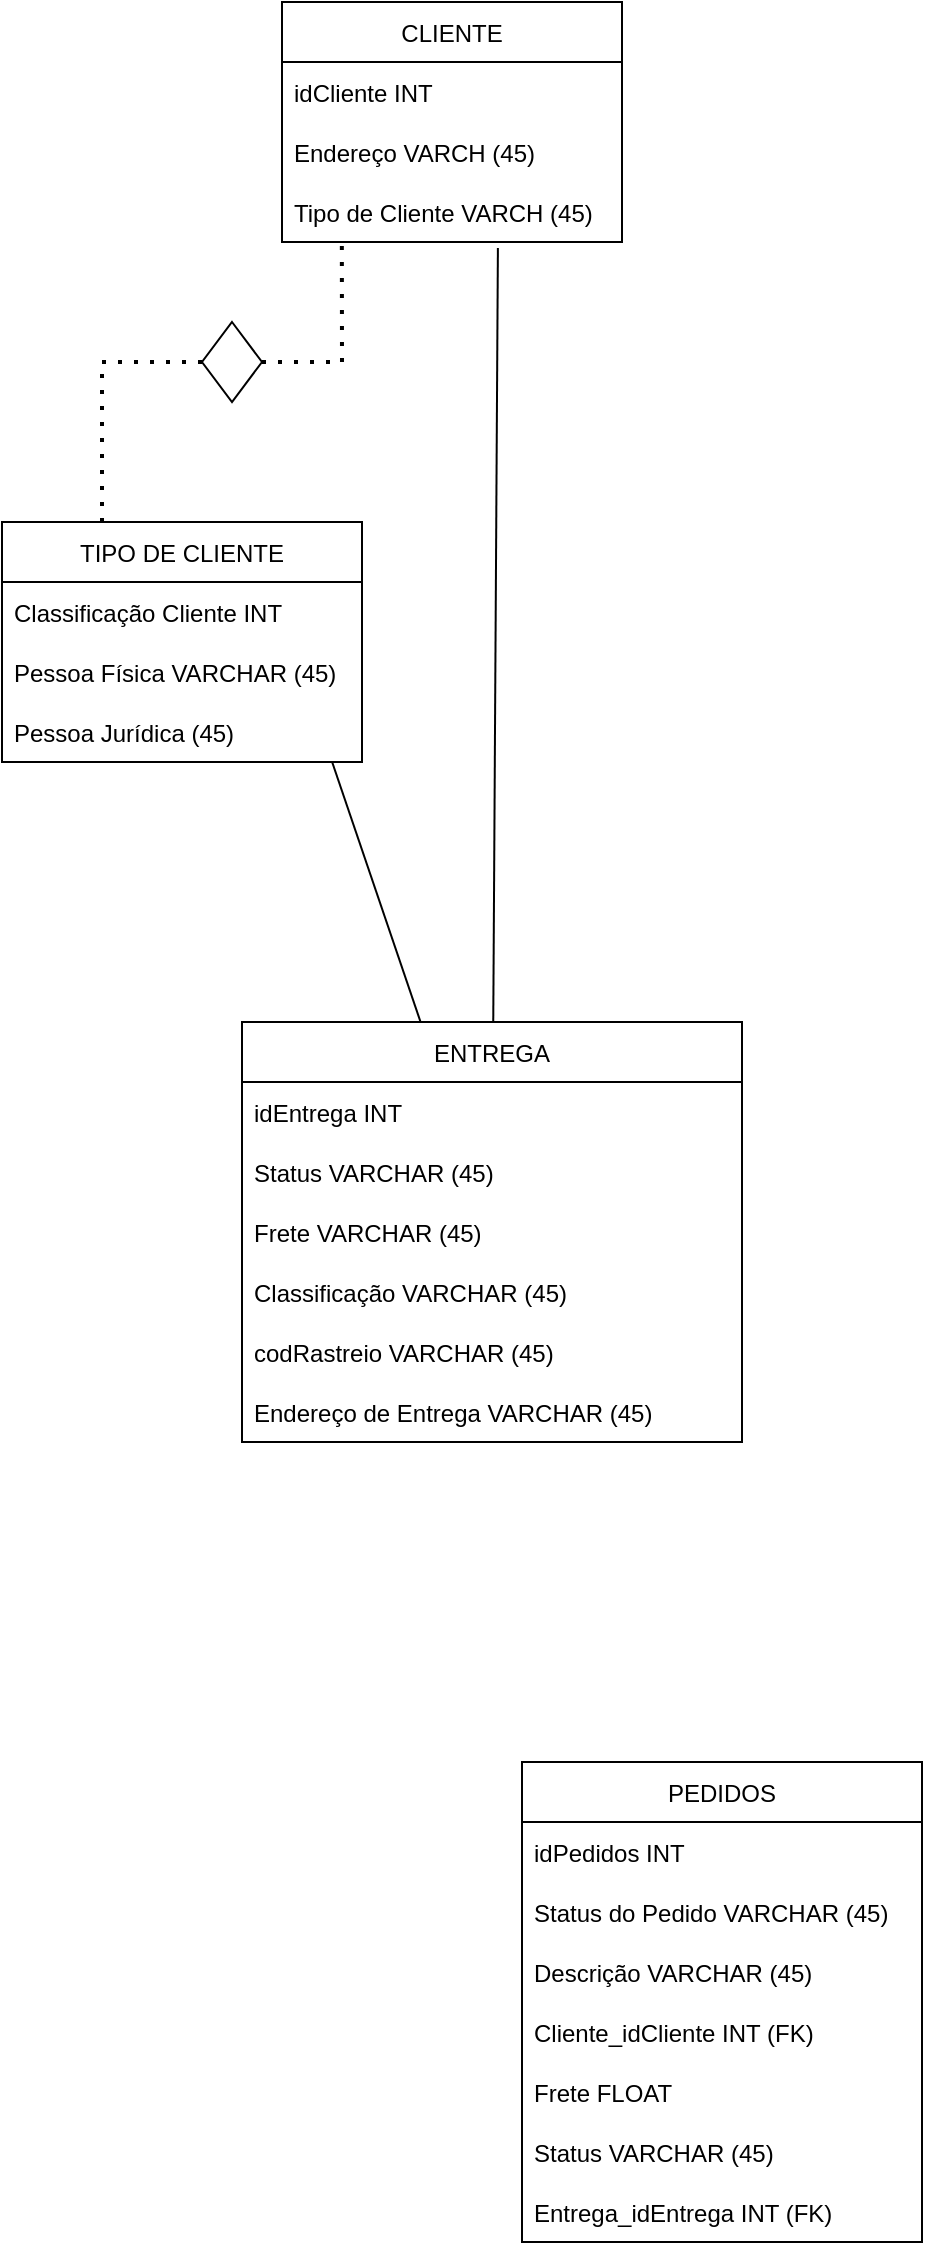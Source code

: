 <mxfile version="20.3.0" type="github">
  <diagram name="Ecommerce" id="efa7a0a1-bf9b-a30e-e6df-94a7791c09e9">
    <mxGraphModel dx="774" dy="735" grid="1" gridSize="10" guides="1" tooltips="1" connect="1" arrows="1" fold="1" page="1" pageScale="1" pageWidth="826" pageHeight="1169" background="none" math="0" shadow="0">
      <root>
        <mxCell id="0" />
        <mxCell id="1" parent="0" />
        <mxCell id="LQ1XqiDFva9J_63F6WBf-115" value="CLIENTE" style="swimlane;fontStyle=0;childLayout=stackLayout;horizontal=1;startSize=30;horizontalStack=0;resizeParent=1;resizeParentMax=0;resizeLast=0;collapsible=1;marginBottom=0;" vertex="1" parent="1">
          <mxGeometry x="170" y="20" width="170" height="120" as="geometry" />
        </mxCell>
        <mxCell id="LQ1XqiDFva9J_63F6WBf-116" value="idCliente INT" style="text;strokeColor=none;fillColor=none;align=left;verticalAlign=middle;spacingLeft=4;spacingRight=4;overflow=hidden;points=[[0,0.5],[1,0.5]];portConstraint=eastwest;rotatable=0;" vertex="1" parent="LQ1XqiDFva9J_63F6WBf-115">
          <mxGeometry y="30" width="170" height="30" as="geometry" />
        </mxCell>
        <mxCell id="LQ1XqiDFva9J_63F6WBf-117" value="Endereço VARCH (45)" style="text;strokeColor=none;fillColor=none;align=left;verticalAlign=middle;spacingLeft=4;spacingRight=4;overflow=hidden;points=[[0,0.5],[1,0.5]];portConstraint=eastwest;rotatable=0;" vertex="1" parent="LQ1XqiDFva9J_63F6WBf-115">
          <mxGeometry y="60" width="170" height="30" as="geometry" />
        </mxCell>
        <mxCell id="LQ1XqiDFva9J_63F6WBf-118" value="Tipo de Cliente VARCH (45)" style="text;strokeColor=none;fillColor=none;align=left;verticalAlign=middle;spacingLeft=4;spacingRight=4;overflow=hidden;points=[[0,0.5],[1,0.5]];portConstraint=eastwest;rotatable=0;" vertex="1" parent="LQ1XqiDFva9J_63F6WBf-115">
          <mxGeometry y="90" width="170" height="30" as="geometry" />
        </mxCell>
        <mxCell id="LQ1XqiDFva9J_63F6WBf-119" value="TIPO DE CLIENTE" style="swimlane;fontStyle=0;childLayout=stackLayout;horizontal=1;startSize=30;horizontalStack=0;resizeParent=1;resizeParentMax=0;resizeLast=0;collapsible=1;marginBottom=0;" vertex="1" parent="1">
          <mxGeometry x="30" y="280" width="180" height="120" as="geometry" />
        </mxCell>
        <mxCell id="LQ1XqiDFva9J_63F6WBf-120" value="Classificação Cliente INT" style="text;strokeColor=none;fillColor=none;align=left;verticalAlign=middle;spacingLeft=4;spacingRight=4;overflow=hidden;points=[[0,0.5],[1,0.5]];portConstraint=eastwest;rotatable=0;" vertex="1" parent="LQ1XqiDFva9J_63F6WBf-119">
          <mxGeometry y="30" width="180" height="30" as="geometry" />
        </mxCell>
        <mxCell id="LQ1XqiDFva9J_63F6WBf-121" value="Pessoa Física VARCHAR (45)" style="text;strokeColor=none;fillColor=none;align=left;verticalAlign=middle;spacingLeft=4;spacingRight=4;overflow=hidden;points=[[0,0.5],[1,0.5]];portConstraint=eastwest;rotatable=0;" vertex="1" parent="LQ1XqiDFva9J_63F6WBf-119">
          <mxGeometry y="60" width="180" height="30" as="geometry" />
        </mxCell>
        <mxCell id="LQ1XqiDFva9J_63F6WBf-122" value="Pessoa Jurídica (45)" style="text;strokeColor=none;fillColor=none;align=left;verticalAlign=middle;spacingLeft=4;spacingRight=4;overflow=hidden;points=[[0,0.5],[1,0.5]];portConstraint=eastwest;rotatable=0;" vertex="1" parent="LQ1XqiDFva9J_63F6WBf-119">
          <mxGeometry y="90" width="180" height="30" as="geometry" />
        </mxCell>
        <mxCell id="LQ1XqiDFva9J_63F6WBf-124" value="" style="rhombus;whiteSpace=wrap;html=1;" vertex="1" parent="1">
          <mxGeometry x="130" y="180" width="30" height="40" as="geometry" />
        </mxCell>
        <mxCell id="LQ1XqiDFva9J_63F6WBf-127" value="" style="endArrow=none;dashed=1;html=1;dashPattern=1 3;strokeWidth=2;rounded=0;entryX=0.176;entryY=1.067;entryDx=0;entryDy=0;entryPerimeter=0;exitX=1;exitY=0.5;exitDx=0;exitDy=0;" edge="1" parent="1" source="LQ1XqiDFva9J_63F6WBf-124" target="LQ1XqiDFva9J_63F6WBf-118">
          <mxGeometry width="50" height="50" relative="1" as="geometry">
            <mxPoint x="200" y="210" as="sourcePoint" />
            <mxPoint x="370" y="130" as="targetPoint" />
            <Array as="points">
              <mxPoint x="200" y="200" />
            </Array>
          </mxGeometry>
        </mxCell>
        <mxCell id="LQ1XqiDFva9J_63F6WBf-128" value="" style="endArrow=none;dashed=1;html=1;dashPattern=1 3;strokeWidth=2;rounded=0;entryX=0;entryY=0.5;entryDx=0;entryDy=0;" edge="1" parent="1" target="LQ1XqiDFva9J_63F6WBf-124">
          <mxGeometry width="50" height="50" relative="1" as="geometry">
            <mxPoint x="80" y="280" as="sourcePoint" />
            <mxPoint x="370" y="130" as="targetPoint" />
            <Array as="points">
              <mxPoint x="80" y="200" />
            </Array>
          </mxGeometry>
        </mxCell>
        <mxCell id="LQ1XqiDFva9J_63F6WBf-129" value="ENTREGA" style="swimlane;fontStyle=0;childLayout=stackLayout;horizontal=1;startSize=30;horizontalStack=0;resizeParent=1;resizeParentMax=0;resizeLast=0;collapsible=1;marginBottom=0;" vertex="1" parent="1">
          <mxGeometry x="150" y="530" width="250" height="210" as="geometry">
            <mxRectangle x="30" y="440" width="100" height="30" as="alternateBounds" />
          </mxGeometry>
        </mxCell>
        <mxCell id="LQ1XqiDFva9J_63F6WBf-130" value="idEntrega INT" style="text;strokeColor=none;fillColor=none;align=left;verticalAlign=middle;spacingLeft=4;spacingRight=4;overflow=hidden;points=[[0,0.5],[1,0.5]];portConstraint=eastwest;rotatable=0;" vertex="1" parent="LQ1XqiDFva9J_63F6WBf-129">
          <mxGeometry y="30" width="250" height="30" as="geometry" />
        </mxCell>
        <mxCell id="LQ1XqiDFva9J_63F6WBf-131" value="Status VARCHAR (45)" style="text;strokeColor=none;fillColor=none;align=left;verticalAlign=middle;spacingLeft=4;spacingRight=4;overflow=hidden;points=[[0,0.5],[1,0.5]];portConstraint=eastwest;rotatable=0;" vertex="1" parent="LQ1XqiDFva9J_63F6WBf-129">
          <mxGeometry y="60" width="250" height="30" as="geometry" />
        </mxCell>
        <mxCell id="LQ1XqiDFva9J_63F6WBf-132" value="Frete VARCHAR (45)" style="text;strokeColor=none;fillColor=none;align=left;verticalAlign=middle;spacingLeft=4;spacingRight=4;overflow=hidden;points=[[0,0.5],[1,0.5]];portConstraint=eastwest;rotatable=0;" vertex="1" parent="LQ1XqiDFva9J_63F6WBf-129">
          <mxGeometry y="90" width="250" height="30" as="geometry" />
        </mxCell>
        <mxCell id="LQ1XqiDFva9J_63F6WBf-134" value="Classificação VARCHAR (45)" style="text;strokeColor=none;fillColor=none;align=left;verticalAlign=middle;spacingLeft=4;spacingRight=4;overflow=hidden;points=[[0,0.5],[1,0.5]];portConstraint=eastwest;rotatable=0;" vertex="1" parent="LQ1XqiDFva9J_63F6WBf-129">
          <mxGeometry y="120" width="250" height="30" as="geometry" />
        </mxCell>
        <mxCell id="LQ1XqiDFva9J_63F6WBf-133" value="codRastreio VARCHAR (45)" style="text;strokeColor=none;fillColor=none;align=left;verticalAlign=middle;spacingLeft=4;spacingRight=4;overflow=hidden;points=[[0,0.5],[1,0.5]];portConstraint=eastwest;rotatable=0;" vertex="1" parent="LQ1XqiDFva9J_63F6WBf-129">
          <mxGeometry y="150" width="250" height="30" as="geometry" />
        </mxCell>
        <mxCell id="LQ1XqiDFva9J_63F6WBf-135" value="Endereço de Entrega VARCHAR (45)" style="text;strokeColor=none;fillColor=none;align=left;verticalAlign=middle;spacingLeft=4;spacingRight=4;overflow=hidden;points=[[0,0.5],[1,0.5]];portConstraint=eastwest;rotatable=0;" vertex="1" parent="LQ1XqiDFva9J_63F6WBf-129">
          <mxGeometry y="180" width="250" height="30" as="geometry" />
        </mxCell>
        <mxCell id="LQ1XqiDFva9J_63F6WBf-137" value="" style="endArrow=none;html=1;rounded=0;fontFamily=Helvetica;fontSize=12;fontColor=default;startSize=30;entryX=0.635;entryY=1.1;entryDx=0;entryDy=0;entryPerimeter=0;" edge="1" parent="1" source="LQ1XqiDFva9J_63F6WBf-129" target="LQ1XqiDFva9J_63F6WBf-118">
          <mxGeometry width="50" height="50" relative="1" as="geometry">
            <mxPoint x="320" y="380" as="sourcePoint" />
            <mxPoint x="370" y="330" as="targetPoint" />
          </mxGeometry>
        </mxCell>
        <mxCell id="LQ1XqiDFva9J_63F6WBf-138" value="PEDIDOS" style="swimlane;fontStyle=0;childLayout=stackLayout;horizontal=1;startSize=30;horizontalStack=0;resizeParent=1;resizeParentMax=0;resizeLast=0;collapsible=1;marginBottom=0;strokeColor=default;fontFamily=Helvetica;fontSize=12;fontColor=default;fillColor=default;" vertex="1" parent="1">
          <mxGeometry x="290" y="900" width="200" height="240" as="geometry" />
        </mxCell>
        <mxCell id="LQ1XqiDFva9J_63F6WBf-139" value="idPedidos INT" style="text;strokeColor=none;fillColor=none;align=left;verticalAlign=middle;spacingLeft=4;spacingRight=4;overflow=hidden;points=[[0,0.5],[1,0.5]];portConstraint=eastwest;rotatable=0;fontFamily=Helvetica;fontSize=12;fontColor=default;startSize=30;" vertex="1" parent="LQ1XqiDFva9J_63F6WBf-138">
          <mxGeometry y="30" width="200" height="30" as="geometry" />
        </mxCell>
        <mxCell id="LQ1XqiDFva9J_63F6WBf-140" value="Status do Pedido VARCHAR (45)" style="text;strokeColor=none;fillColor=none;align=left;verticalAlign=middle;spacingLeft=4;spacingRight=4;overflow=hidden;points=[[0,0.5],[1,0.5]];portConstraint=eastwest;rotatable=0;fontFamily=Helvetica;fontSize=12;fontColor=default;startSize=30;" vertex="1" parent="LQ1XqiDFva9J_63F6WBf-138">
          <mxGeometry y="60" width="200" height="30" as="geometry" />
        </mxCell>
        <mxCell id="LQ1XqiDFva9J_63F6WBf-141" value="Descrição VARCHAR (45)" style="text;strokeColor=none;fillColor=none;align=left;verticalAlign=middle;spacingLeft=4;spacingRight=4;overflow=hidden;points=[[0,0.5],[1,0.5]];portConstraint=eastwest;rotatable=0;fontFamily=Helvetica;fontSize=12;fontColor=default;startSize=30;" vertex="1" parent="LQ1XqiDFva9J_63F6WBf-138">
          <mxGeometry y="90" width="200" height="30" as="geometry" />
        </mxCell>
        <mxCell id="LQ1XqiDFva9J_63F6WBf-142" value="Cliente_idCliente INT (FK)" style="text;strokeColor=none;fillColor=none;align=left;verticalAlign=middle;spacingLeft=4;spacingRight=4;overflow=hidden;points=[[0,0.5],[1,0.5]];portConstraint=eastwest;rotatable=0;fontFamily=Helvetica;fontSize=12;fontColor=default;startSize=30;" vertex="1" parent="LQ1XqiDFva9J_63F6WBf-138">
          <mxGeometry y="120" width="200" height="30" as="geometry" />
        </mxCell>
        <mxCell id="LQ1XqiDFva9J_63F6WBf-143" value="Frete FLOAT" style="text;strokeColor=none;fillColor=none;align=left;verticalAlign=middle;spacingLeft=4;spacingRight=4;overflow=hidden;points=[[0,0.5],[1,0.5]];portConstraint=eastwest;rotatable=0;fontFamily=Helvetica;fontSize=12;fontColor=default;startSize=30;" vertex="1" parent="LQ1XqiDFva9J_63F6WBf-138">
          <mxGeometry y="150" width="200" height="30" as="geometry" />
        </mxCell>
        <mxCell id="LQ1XqiDFva9J_63F6WBf-144" value="Status VARCHAR (45)" style="text;strokeColor=none;fillColor=none;align=left;verticalAlign=middle;spacingLeft=4;spacingRight=4;overflow=hidden;points=[[0,0.5],[1,0.5]];portConstraint=eastwest;rotatable=0;fontFamily=Helvetica;fontSize=12;fontColor=default;startSize=30;" vertex="1" parent="LQ1XqiDFva9J_63F6WBf-138">
          <mxGeometry y="180" width="200" height="30" as="geometry" />
        </mxCell>
        <mxCell id="LQ1XqiDFva9J_63F6WBf-145" value="Entrega_idEntrega INT (FK)" style="text;strokeColor=none;fillColor=none;align=left;verticalAlign=middle;spacingLeft=4;spacingRight=4;overflow=hidden;points=[[0,0.5],[1,0.5]];portConstraint=eastwest;rotatable=0;fontFamily=Helvetica;fontSize=12;fontColor=default;startSize=30;" vertex="1" parent="LQ1XqiDFva9J_63F6WBf-138">
          <mxGeometry y="210" width="200" height="30" as="geometry" />
        </mxCell>
        <mxCell id="LQ1XqiDFva9J_63F6WBf-147" value="" style="endArrow=none;html=1;rounded=0;fontFamily=Helvetica;fontSize=12;fontColor=default;startSize=30;entryX=0.917;entryY=1;entryDx=0;entryDy=0;entryPerimeter=0;" edge="1" parent="1" source="LQ1XqiDFva9J_63F6WBf-129" target="LQ1XqiDFva9J_63F6WBf-122">
          <mxGeometry width="50" height="50" relative="1" as="geometry">
            <mxPoint x="310" y="470" as="sourcePoint" />
            <mxPoint x="360" y="420" as="targetPoint" />
          </mxGeometry>
        </mxCell>
      </root>
    </mxGraphModel>
  </diagram>
</mxfile>
